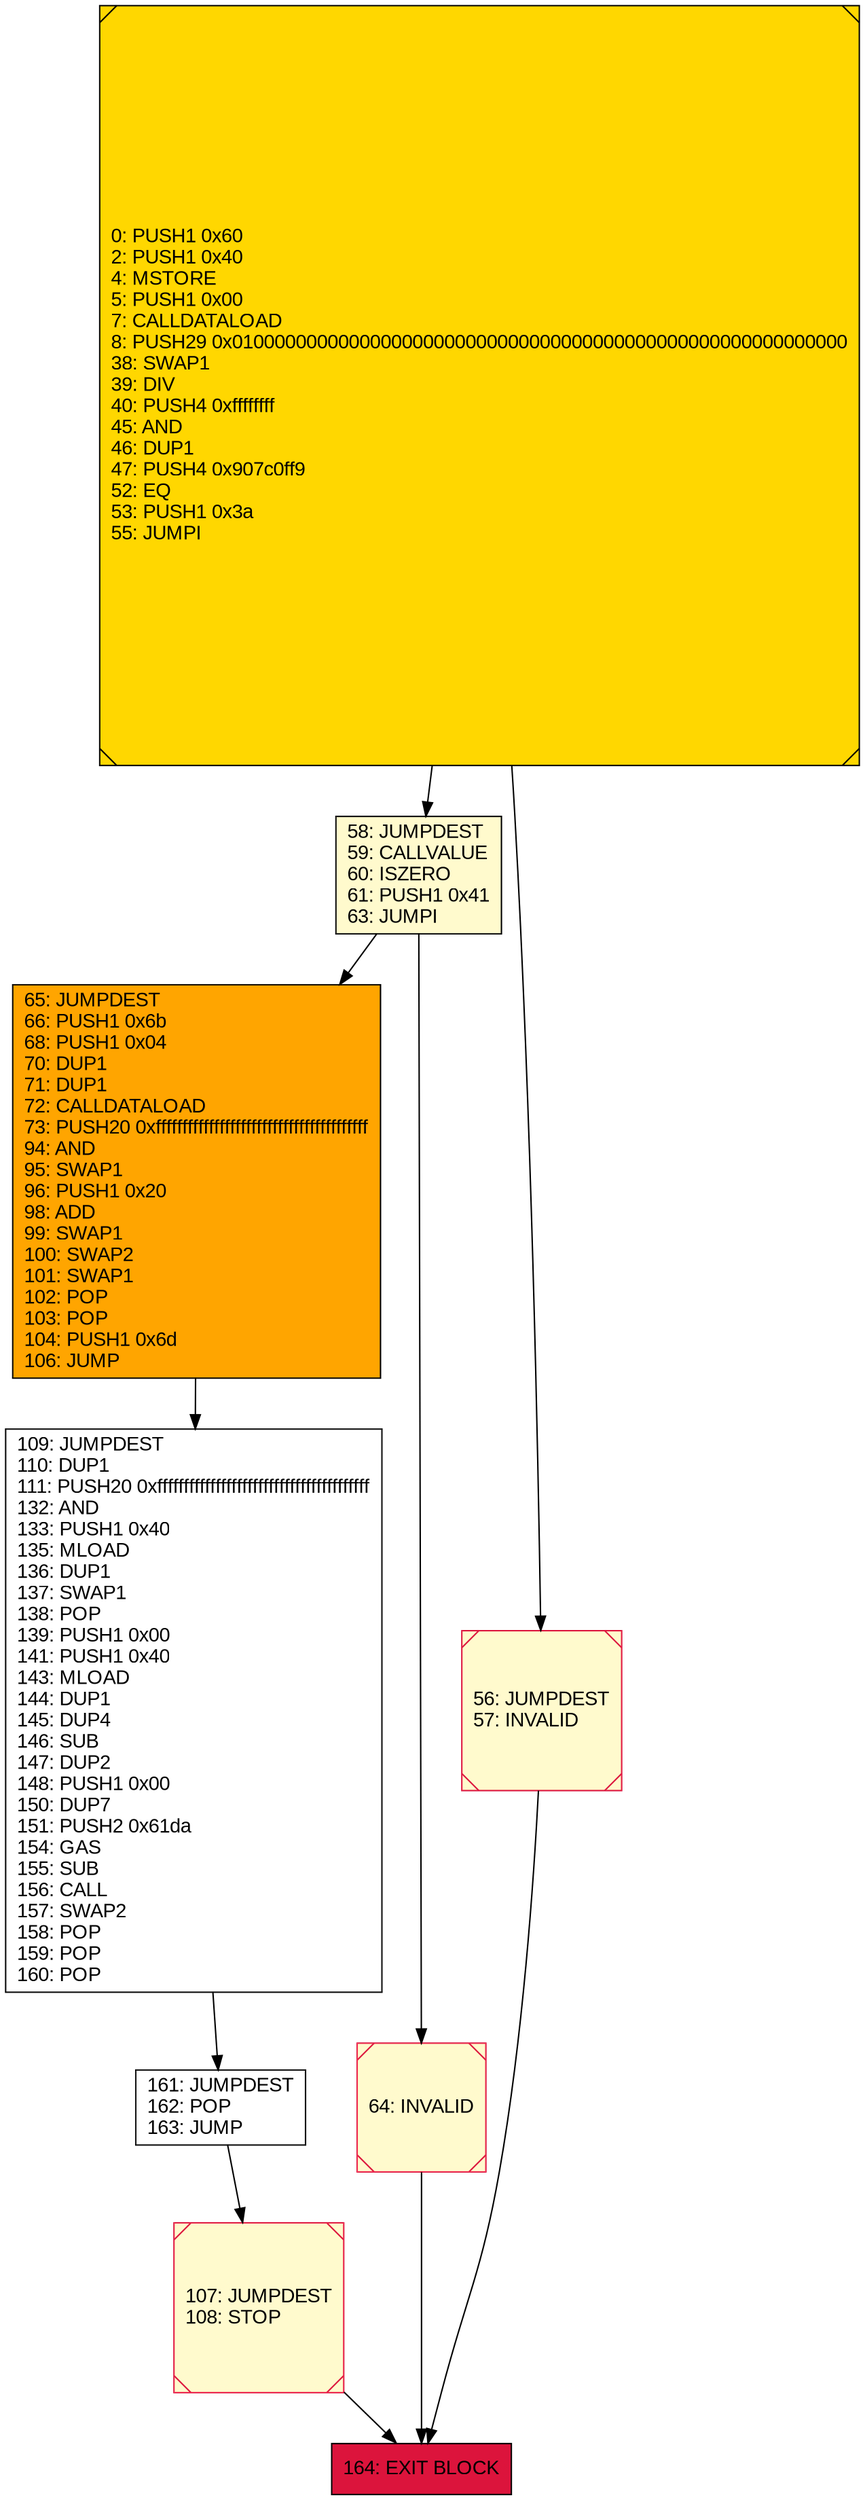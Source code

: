 digraph G {
bgcolor=transparent rankdir=UD;
node [shape=box style=filled color=black fillcolor=white fontname=arial fontcolor=black];
58 [label="58: JUMPDEST\l59: CALLVALUE\l60: ISZERO\l61: PUSH1 0x41\l63: JUMPI\l" fillcolor=lemonchiffon ];
109 [label="109: JUMPDEST\l110: DUP1\l111: PUSH20 0xffffffffffffffffffffffffffffffffffffffff\l132: AND\l133: PUSH1 0x40\l135: MLOAD\l136: DUP1\l137: SWAP1\l138: POP\l139: PUSH1 0x00\l141: PUSH1 0x40\l143: MLOAD\l144: DUP1\l145: DUP4\l146: SUB\l147: DUP2\l148: PUSH1 0x00\l150: DUP7\l151: PUSH2 0x61da\l154: GAS\l155: SUB\l156: CALL\l157: SWAP2\l158: POP\l159: POP\l160: POP\l" ];
164 [label="164: EXIT BLOCK\l" fillcolor=crimson ];
0 [label="0: PUSH1 0x60\l2: PUSH1 0x40\l4: MSTORE\l5: PUSH1 0x00\l7: CALLDATALOAD\l8: PUSH29 0x0100000000000000000000000000000000000000000000000000000000\l38: SWAP1\l39: DIV\l40: PUSH4 0xffffffff\l45: AND\l46: DUP1\l47: PUSH4 0x907c0ff9\l52: EQ\l53: PUSH1 0x3a\l55: JUMPI\l" fillcolor=lemonchiffon shape=Msquare fillcolor=gold ];
161 [label="161: JUMPDEST\l162: POP\l163: JUMP\l" ];
56 [label="56: JUMPDEST\l57: INVALID\l" fillcolor=lemonchiffon shape=Msquare color=crimson ];
65 [label="65: JUMPDEST\l66: PUSH1 0x6b\l68: PUSH1 0x04\l70: DUP1\l71: DUP1\l72: CALLDATALOAD\l73: PUSH20 0xffffffffffffffffffffffffffffffffffffffff\l94: AND\l95: SWAP1\l96: PUSH1 0x20\l98: ADD\l99: SWAP1\l100: SWAP2\l101: SWAP1\l102: POP\l103: POP\l104: PUSH1 0x6d\l106: JUMP\l" fillcolor=orange ];
64 [label="64: INVALID\l" fillcolor=lemonchiffon shape=Msquare color=crimson ];
107 [label="107: JUMPDEST\l108: STOP\l" fillcolor=lemonchiffon shape=Msquare color=crimson ];
0 -> 58;
109 -> 161;
56 -> 164;
161 -> 107;
0 -> 56;
64 -> 164;
107 -> 164;
58 -> 64;
58 -> 65;
65 -> 109;
}